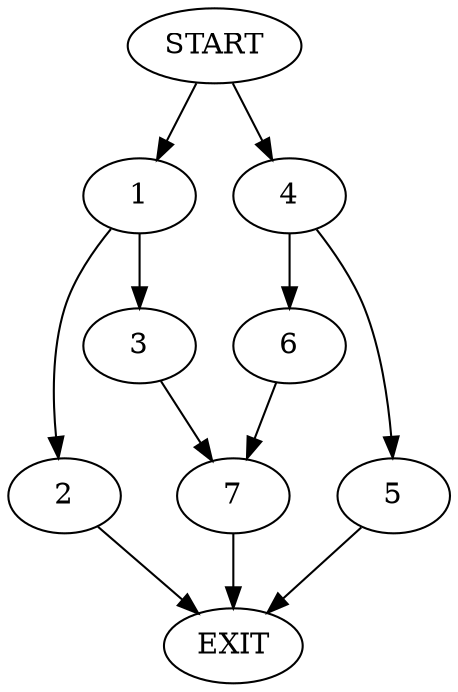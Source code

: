 digraph { 
0 [label="START"];
1;
2;
3;
4;
5;
6;
7;
8[label="EXIT"];
0 -> 1;
0 -> 4;
1 -> 3;
1 -> 2;
2 -> 8;
3 -> 7;
4 -> 6;
4 -> 5;
5 -> 8;
6 -> 7;
7 -> 8;
}